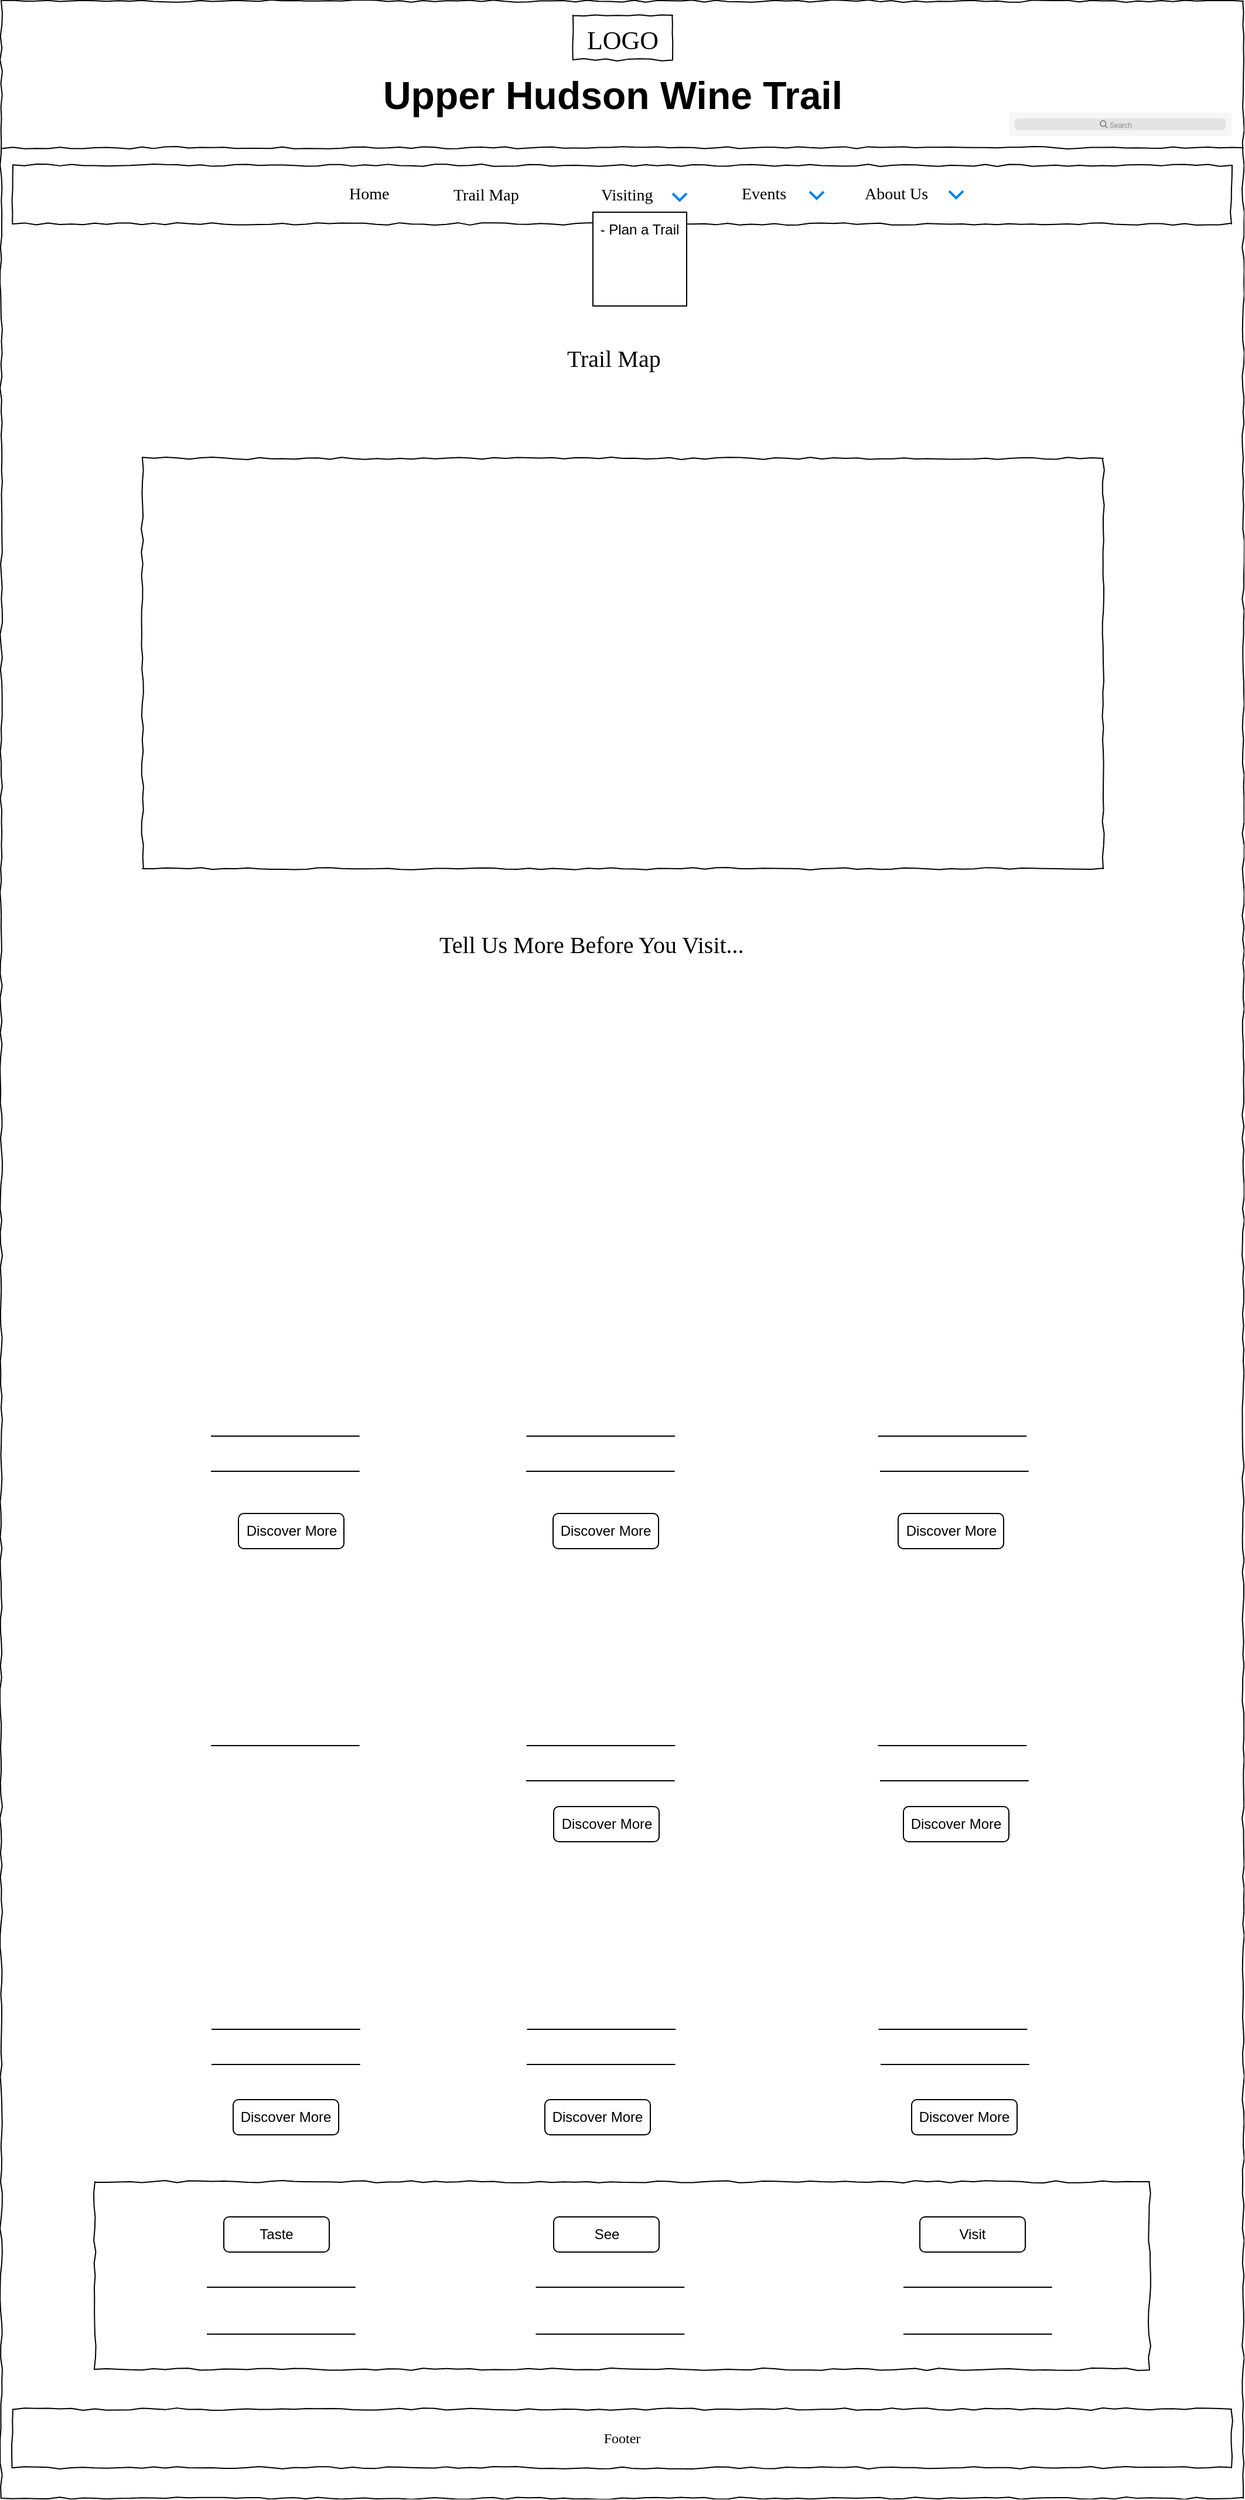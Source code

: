<mxfile version="13.6.3" type="device"><diagram name="Page-1" id="03018318-947c-dd8e-b7a3-06fadd420f32"><mxGraphModel dx="1209" dy="573" grid="1" gridSize="10" guides="1" tooltips="1" connect="1" arrows="1" fold="1" page="1" pageScale="1" pageWidth="1100" pageHeight="850" background="#ffffff" math="0" shadow="0"><root><mxCell id="0"/><mxCell id="1" parent="0"/><mxCell id="677b7b8949515195-1" value="" style="whiteSpace=wrap;html=1;rounded=0;shadow=0;labelBackgroundColor=none;strokeColor=#000000;strokeWidth=1;fillColor=none;fontFamily=Verdana;fontSize=12;fontColor=#000000;align=center;comic=1;" parent="1" vertex="1"><mxGeometry x="20" y="20" width="1060" height="2130" as="geometry"/></mxCell><mxCell id="677b7b8949515195-2" value="&lt;font style=&quot;font-size: 22px&quot;&gt;LOGO&lt;/font&gt;" style="whiteSpace=wrap;html=1;rounded=0;shadow=0;labelBackgroundColor=none;strokeWidth=1;fontFamily=Verdana;fontSize=28;align=center;comic=1;" parent="1" vertex="1"><mxGeometry x="508" y="32" width="85" height="38" as="geometry"/></mxCell><mxCell id="677b7b8949515195-8" value="" style="whiteSpace=wrap;html=1;rounded=0;shadow=0;labelBackgroundColor=none;strokeWidth=1;fillColor=none;fontFamily=Verdana;fontSize=12;align=center;comic=1;" parent="1" vertex="1"><mxGeometry x="140.5" y="410" width="820" height="350" as="geometry"/></mxCell><mxCell id="677b7b8949515195-9" value="" style="line;strokeWidth=1;html=1;rounded=0;shadow=0;labelBackgroundColor=none;fillColor=none;fontFamily=Verdana;fontSize=14;fontColor=#000000;align=center;comic=1;" parent="1" vertex="1"><mxGeometry x="20" y="140" width="1060" height="10" as="geometry"/></mxCell><mxCell id="677b7b8949515195-10" value="" style="whiteSpace=wrap;html=1;rounded=0;shadow=0;labelBackgroundColor=none;strokeWidth=1;fillColor=none;fontFamily=Verdana;fontSize=12;align=center;comic=1;" parent="1" vertex="1"><mxGeometry x="30" y="160" width="1040" height="50" as="geometry"/></mxCell><mxCell id="677b7b8949515195-11" value="Home" style="text;html=1;points=[];align=left;verticalAlign=top;spacingTop=-4;fontSize=14;fontFamily=Verdana" parent="1" vertex="1"><mxGeometry x="315" y="174" width="60" height="20" as="geometry"/></mxCell><mxCell id="677b7b8949515195-12" value="Trail Map" style="text;html=1;points=[];align=left;verticalAlign=top;spacingTop=-4;fontSize=14;fontFamily=Verdana" parent="1" vertex="1"><mxGeometry x="404" y="174.5" width="60" height="19" as="geometry"/></mxCell><mxCell id="x5q5EDNmhLwT_21sWx4b-1" value="" style="shape=image;html=1;verticalAlign=top;verticalLabelPosition=bottom;labelBackgroundColor=#ffffff;imageAspect=0;aspect=fixed;image=https://cdn3.iconfinder.com/data/icons/wpzoom-developer-icon-set/500/01-128.png" parent="1" vertex="1"><mxGeometry x="853" y="2083" width="34" height="34" as="geometry"/></mxCell><mxCell id="x5q5EDNmhLwT_21sWx4b-2" value="" style="shape=image;html=1;verticalAlign=top;verticalLabelPosition=bottom;labelBackgroundColor=#ffffff;imageAspect=0;aspect=fixed;image=https://cdn3.iconfinder.com/data/icons/picons-social/57/38-instagram-128.png" parent="1" vertex="1"><mxGeometry x="902" y="2084" width="33" height="33" as="geometry"/></mxCell><mxCell id="x5q5EDNmhLwT_21sWx4b-3" value="Events" style="text;html=1;points=[];align=left;verticalAlign=top;spacingTop=-4;fontSize=14;fontFamily=Verdana" parent="1" vertex="1"><mxGeometry x="650" y="174" width="60" height="20" as="geometry"/></mxCell><mxCell id="x5q5EDNmhLwT_21sWx4b-4" value="About Us" style="text;html=1;points=[];align=left;verticalAlign=top;spacingTop=-4;fontSize=14;fontFamily=Verdana" parent="1" vertex="1"><mxGeometry x="755" y="174" width="60" height="20" as="geometry"/></mxCell><mxCell id="x5q5EDNmhLwT_21sWx4b-41" value="Footer" style="whiteSpace=wrap;html=1;rounded=0;shadow=0;labelBackgroundColor=none;strokeWidth=1;fillColor=none;fontFamily=Verdana;fontSize=12;align=center;comic=1;" parent="1" vertex="1"><mxGeometry x="30" y="2074" width="1040" height="50" as="geometry"/></mxCell><mxCell id="Dj7FDUDoyI19KXcojeiz-5" value="" style="html=1;verticalLabelPosition=bottom;labelBackgroundColor=#ffffff;verticalAlign=top;shadow=0;dashed=0;strokeWidth=2;shape=mxgraph.ios7.misc.down;strokeColor=#0080f0;" parent="1" vertex="1"><mxGeometry x="829" y="182" width="12" height="6" as="geometry"/></mxCell><mxCell id="C7T5lcY4Xh3fgn_umm_E-2" value="" style="html=1;verticalLabelPosition=bottom;labelBackgroundColor=#ffffff;verticalAlign=top;shadow=0;dashed=0;strokeWidth=2;shape=mxgraph.ios7.misc.down;strokeColor=#0080f0;" parent="1" vertex="1"><mxGeometry x="710" y="182.5" width="12" height="6" as="geometry"/></mxCell><mxCell id="C7T5lcY4Xh3fgn_umm_E-3" value="Visiting" style="text;html=1;points=[];align=left;verticalAlign=top;spacingTop=-4;fontSize=14;fontFamily=Verdana" parent="1" vertex="1"><mxGeometry x="530" y="174.5" width="60" height="19" as="geometry"/></mxCell><mxCell id="C7T5lcY4Xh3fgn_umm_E-4" value="" style="html=1;verticalLabelPosition=bottom;labelBackgroundColor=#ffffff;verticalAlign=top;shadow=0;dashed=0;strokeWidth=2;shape=mxgraph.ios7.misc.down;strokeColor=#0080f0;" parent="1" vertex="1"><mxGeometry x="593" y="184" width="12" height="6" as="geometry"/></mxCell><mxCell id="C7T5lcY4Xh3fgn_umm_E-45" value="Tell Us More Before You Visit..." style="text;html=1;points=[];align=left;verticalAlign=top;spacingTop=-4;fontSize=20;fontFamily=Verdana" parent="1" vertex="1"><mxGeometry x="391.5" y="810" width="138.5" height="20" as="geometry"/></mxCell><mxCell id="C7T5lcY4Xh3fgn_umm_E-46" value="" style="shape=image;html=1;verticalAlign=top;verticalLabelPosition=bottom;labelBackgroundColor=#ffffff;imageAspect=0;aspect=fixed;image=https://cdn4.iconfinder.com/data/icons/ionicons/512/icon-image-128.png" parent="1" vertex="1"><mxGeometry x="199" y="1108" width="128" height="128" as="geometry"/></mxCell><mxCell id="C7T5lcY4Xh3fgn_umm_E-47" value="" style="shape=image;html=1;verticalAlign=top;verticalLabelPosition=bottom;labelBackgroundColor=#ffffff;imageAspect=0;aspect=fixed;image=https://cdn4.iconfinder.com/data/icons/ionicons/512/icon-image-128.png" parent="1" vertex="1"><mxGeometry x="471.5" y="1106" width="128" height="128" as="geometry"/></mxCell><mxCell id="C7T5lcY4Xh3fgn_umm_E-48" value="" style="shape=image;html=1;verticalAlign=top;verticalLabelPosition=bottom;labelBackgroundColor=#ffffff;imageAspect=0;aspect=fixed;image=https://cdn4.iconfinder.com/data/icons/ionicons/512/icon-image-128.png" parent="1" vertex="1"><mxGeometry x="766" y="1106" width="128" height="128" as="geometry"/></mxCell><mxCell id="C7T5lcY4Xh3fgn_umm_E-55" value="Discover More" style="rounded=1;whiteSpace=wrap;html=1;" parent="1" vertex="1"><mxGeometry x="222.5" y="1310" width="90" height="30" as="geometry"/></mxCell><mxCell id="C7T5lcY4Xh3fgn_umm_E-56" value="Discover More" style="rounded=1;whiteSpace=wrap;html=1;" parent="1" vertex="1"><mxGeometry x="491" y="1310" width="90" height="30" as="geometry"/></mxCell><mxCell id="C7T5lcY4Xh3fgn_umm_E-57" value="Discover More" style="rounded=1;whiteSpace=wrap;html=1;" parent="1" vertex="1"><mxGeometry x="785.5" y="1310" width="90" height="30" as="geometry"/></mxCell><mxCell id="C7T5lcY4Xh3fgn_umm_E-69" value="" style="endArrow=none;html=1;entryX=0;entryY=0.5;entryDx=0;entryDy=0;" parent="1" edge="1"><mxGeometry width="50" height="50" relative="1" as="geometry"><mxPoint x="199" y="1244" as="sourcePoint"/><mxPoint x="199" y="1244" as="targetPoint"/><Array as="points"><mxPoint x="330.5" y="1244"/></Array></mxGeometry></mxCell><mxCell id="C7T5lcY4Xh3fgn_umm_E-70" value="" style="endArrow=none;html=1;entryX=0;entryY=0.5;entryDx=0;entryDy=0;" parent="1" edge="1"><mxGeometry width="50" height="50" relative="1" as="geometry"><mxPoint x="199.0" y="1274" as="sourcePoint"/><mxPoint x="199.0" y="1274" as="targetPoint"/><Array as="points"><mxPoint x="330.5" y="1274"/></Array></mxGeometry></mxCell><mxCell id="C7T5lcY4Xh3fgn_umm_E-71" value="" style="endArrow=none;html=1;entryX=0;entryY=0.5;entryDx=0;entryDy=0;" parent="1" edge="1"><mxGeometry width="50" height="50" relative="1" as="geometry"><mxPoint x="468.25" y="1244" as="sourcePoint"/><mxPoint x="468.25" y="1244" as="targetPoint"/><Array as="points"><mxPoint x="599.75" y="1244"/></Array></mxGeometry></mxCell><mxCell id="C7T5lcY4Xh3fgn_umm_E-72" value="" style="endArrow=none;html=1;entryX=0;entryY=0.5;entryDx=0;entryDy=0;" parent="1" edge="1"><mxGeometry width="50" height="50" relative="1" as="geometry"><mxPoint x="468.0" y="1274" as="sourcePoint"/><mxPoint x="468.0" y="1274" as="targetPoint"/><Array as="points"><mxPoint x="599.5" y="1274"/></Array></mxGeometry></mxCell><mxCell id="C7T5lcY4Xh3fgn_umm_E-73" value="" style="endArrow=none;html=1;entryX=0;entryY=0.5;entryDx=0;entryDy=0;" parent="1" edge="1"><mxGeometry width="50" height="50" relative="1" as="geometry"><mxPoint x="768.25" y="1244" as="sourcePoint"/><mxPoint x="768.25" y="1244" as="targetPoint"/><Array as="points"><mxPoint x="899.75" y="1244"/></Array></mxGeometry></mxCell><mxCell id="C7T5lcY4Xh3fgn_umm_E-74" value="" style="endArrow=none;html=1;entryX=0;entryY=0.5;entryDx=0;entryDy=0;" parent="1" edge="1"><mxGeometry width="50" height="50" relative="1" as="geometry"><mxPoint x="770.0" y="1274" as="sourcePoint"/><mxPoint x="770.0" y="1274" as="targetPoint"/><Array as="points"><mxPoint x="901.5" y="1274"/></Array></mxGeometry></mxCell><mxCell id="C7T5lcY4Xh3fgn_umm_E-77" value="" style="shape=image;html=1;verticalAlign=top;verticalLabelPosition=bottom;labelBackgroundColor=#ffffff;imageAspect=0;aspect=fixed;image=https://cdn1.iconfinder.com/data/icons/social-black-buttons/512/youtube_v2-128.png" parent="1" vertex="1"><mxGeometry x="952" y="2085" width="30" height="30" as="geometry"/></mxCell><mxCell id="C7T5lcY4Xh3fgn_umm_E-88" value="" style="shape=rect;fillColor=#F6F6F6;strokeColor=none;" parent="1" vertex="1"><mxGeometry x="880" y="115" width="190" height="20" as="geometry"/></mxCell><mxCell id="C7T5lcY4Xh3fgn_umm_E-89" value="" style="html=1;strokeWidth=1;shadow=0;dashed=0;shape=mxgraph.ios7ui.marginRect;rx=3;ry=3;rectMargin=5;fillColor=#E4E4E4;strokeColor=none;" parent="C7T5lcY4Xh3fgn_umm_E-88" vertex="1"><mxGeometry width="190" height="20" as="geometry"/></mxCell><mxCell id="C7T5lcY4Xh3fgn_umm_E-90" value="Search" style="shape=mxgraph.ios7.icons.looking_glass;strokeColor=#878789;fillColor=none;fontColor=#878789;labelPosition=right;verticalLabelPosition=middle;align=left;verticalAlign=middle;fontSize=6;fontStyle=0;spacingTop=2;" parent="C7T5lcY4Xh3fgn_umm_E-88" vertex="1"><mxGeometry x="0.5" y="0.5" width="6" height="6" relative="1" as="geometry"><mxPoint x="-17" y="-3" as="offset"/></mxGeometry></mxCell><mxCell id="C7T5lcY4Xh3fgn_umm_E-91" value="&lt;b style=&quot;font-size: 33px&quot;&gt;&lt;font style=&quot;font-size: 33px&quot;&gt;Upper Hudson Wine Trail&lt;/font&gt;&lt;/b&gt;" style="text;html=1;strokeColor=none;fillColor=none;align=center;verticalAlign=middle;whiteSpace=wrap;rounded=0;fontSize=33;" parent="1" vertex="1"><mxGeometry x="258" y="90" width="568" height="20" as="geometry"/></mxCell><mxCell id="ebTW5YM5bdVL9LTebMaf-2" value="" style="whiteSpace=wrap;html=1;aspect=fixed;" vertex="1" parent="1"><mxGeometry x="525" y="200" width="80" height="80" as="geometry"/></mxCell><mxCell id="ebTW5YM5bdVL9LTebMaf-3" value="- Plan a Trail" style="text;html=1;strokeColor=none;fillColor=none;align=center;verticalAlign=middle;whiteSpace=wrap;rounded=0;" vertex="1" parent="1"><mxGeometry x="526" y="190" width="78" height="50" as="geometry"/></mxCell><mxCell id="ebTW5YM5bdVL9LTebMaf-5" value="" style="shape=image;html=1;verticalAlign=top;verticalLabelPosition=bottom;labelBackgroundColor=#ffffff;imageAspect=0;aspect=fixed;image=https://cdn0.iconfinder.com/data/icons/elasto-online-store/26/00-ELASTOFONT-STORE-READY_map-maker3-128.png" vertex="1" parent="1"><mxGeometry x="484" y="480" width="128" height="128" as="geometry"/></mxCell><mxCell id="ebTW5YM5bdVL9LTebMaf-6" value="Trail Map" style="text;html=1;points=[];align=left;verticalAlign=top;spacingTop=-4;fontSize=20;fontFamily=Verdana" vertex="1" parent="1"><mxGeometry x="501" y="310" width="170" height="20" as="geometry"/></mxCell><mxCell id="ebTW5YM5bdVL9LTebMaf-9" value="" style="shape=image;html=1;verticalAlign=top;verticalLabelPosition=bottom;labelBackgroundColor=#ffffff;imageAspect=0;aspect=fixed;image=https://cdn4.iconfinder.com/data/icons/ionicons/512/icon-image-128.png" vertex="1" parent="1"><mxGeometry x="471.5" y="1360" width="128" height="128" as="geometry"/></mxCell><mxCell id="ebTW5YM5bdVL9LTebMaf-10" value="" style="shape=image;html=1;verticalAlign=top;verticalLabelPosition=bottom;labelBackgroundColor=#ffffff;imageAspect=0;aspect=fixed;image=https://cdn4.iconfinder.com/data/icons/ionicons/512/icon-image-128.png" vertex="1" parent="1"><mxGeometry x="766.5" y="1360" width="128" height="128" as="geometry"/></mxCell><mxCell id="ebTW5YM5bdVL9LTebMaf-12" value="Discover More" style="rounded=1;whiteSpace=wrap;html=1;" vertex="1" parent="1"><mxGeometry x="491.5" y="1560" width="90" height="30" as="geometry"/></mxCell><mxCell id="ebTW5YM5bdVL9LTebMaf-13" value="Discover More" style="rounded=1;whiteSpace=wrap;html=1;" vertex="1" parent="1"><mxGeometry x="790" y="1560" width="90" height="30" as="geometry"/></mxCell><mxCell id="ebTW5YM5bdVL9LTebMaf-14" value="" style="endArrow=none;html=1;entryX=0;entryY=0.5;entryDx=0;entryDy=0;" edge="1" parent="1"><mxGeometry width="50" height="50" relative="1" as="geometry"><mxPoint x="199" y="1508" as="sourcePoint"/><mxPoint x="199" y="1508" as="targetPoint"/><Array as="points"><mxPoint x="330.5" y="1508"/></Array></mxGeometry></mxCell><mxCell id="ebTW5YM5bdVL9LTebMaf-16" value="" style="endArrow=none;html=1;entryX=0;entryY=0.5;entryDx=0;entryDy=0;" edge="1" parent="1"><mxGeometry width="50" height="50" relative="1" as="geometry"><mxPoint x="468.25" y="1508" as="sourcePoint"/><mxPoint x="468.25" y="1508" as="targetPoint"/><Array as="points"><mxPoint x="599.75" y="1508"/></Array></mxGeometry></mxCell><mxCell id="ebTW5YM5bdVL9LTebMaf-17" value="" style="endArrow=none;html=1;entryX=0;entryY=0.5;entryDx=0;entryDy=0;" edge="1" parent="1"><mxGeometry width="50" height="50" relative="1" as="geometry"><mxPoint x="468.0" y="1538" as="sourcePoint"/><mxPoint x="468.0" y="1538" as="targetPoint"/><Array as="points"><mxPoint x="599.5" y="1538"/></Array></mxGeometry></mxCell><mxCell id="ebTW5YM5bdVL9LTebMaf-18" value="" style="endArrow=none;html=1;entryX=0;entryY=0.5;entryDx=0;entryDy=0;" edge="1" parent="1"><mxGeometry width="50" height="50" relative="1" as="geometry"><mxPoint x="768.25" y="1508" as="sourcePoint"/><mxPoint x="768.25" y="1508" as="targetPoint"/><Array as="points"><mxPoint x="899.75" y="1508"/></Array></mxGeometry></mxCell><mxCell id="ebTW5YM5bdVL9LTebMaf-19" value="" style="endArrow=none;html=1;entryX=0;entryY=0.5;entryDx=0;entryDy=0;" edge="1" parent="1"><mxGeometry width="50" height="50" relative="1" as="geometry"><mxPoint x="770.0" y="1538" as="sourcePoint"/><mxPoint x="770.0" y="1538" as="targetPoint"/><Array as="points"><mxPoint x="901.5" y="1538"/></Array></mxGeometry></mxCell><mxCell id="ebTW5YM5bdVL9LTebMaf-22" value="" style="shape=image;html=1;verticalAlign=top;verticalLabelPosition=bottom;labelBackgroundColor=#ffffff;imageAspect=0;aspect=fixed;image=https://cdn4.iconfinder.com/data/icons/ionicons/512/icon-image-128.png" vertex="1" parent="1"><mxGeometry x="465" y="1610" width="128" height="128" as="geometry"/></mxCell><mxCell id="ebTW5YM5bdVL9LTebMaf-23" value="" style="shape=image;html=1;verticalAlign=top;verticalLabelPosition=bottom;labelBackgroundColor=#ffffff;imageAspect=0;aspect=fixed;image=https://cdn4.iconfinder.com/data/icons/ionicons/512/icon-image-128.png" vertex="1" parent="1"><mxGeometry x="771" y="1610" width="128" height="128" as="geometry"/></mxCell><mxCell id="ebTW5YM5bdVL9LTebMaf-24" value="Discover More" style="rounded=1;whiteSpace=wrap;html=1;" vertex="1" parent="1"><mxGeometry x="218" y="1810" width="90" height="30" as="geometry"/></mxCell><mxCell id="ebTW5YM5bdVL9LTebMaf-25" value="Discover More" style="rounded=1;whiteSpace=wrap;html=1;" vertex="1" parent="1"><mxGeometry x="484" y="1810" width="90" height="30" as="geometry"/></mxCell><mxCell id="ebTW5YM5bdVL9LTebMaf-26" value="Discover More" style="rounded=1;whiteSpace=wrap;html=1;" vertex="1" parent="1"><mxGeometry x="797" y="1810" width="90" height="30" as="geometry"/></mxCell><mxCell id="ebTW5YM5bdVL9LTebMaf-27" value="" style="endArrow=none;html=1;entryX=0;entryY=0.5;entryDx=0;entryDy=0;" edge="1" parent="1"><mxGeometry width="50" height="50" relative="1" as="geometry"><mxPoint x="199.5" y="1750" as="sourcePoint"/><mxPoint x="199.5" y="1750" as="targetPoint"/><Array as="points"><mxPoint x="331" y="1750"/></Array></mxGeometry></mxCell><mxCell id="ebTW5YM5bdVL9LTebMaf-28" value="" style="endArrow=none;html=1;entryX=0;entryY=0.5;entryDx=0;entryDy=0;" edge="1" parent="1"><mxGeometry width="50" height="50" relative="1" as="geometry"><mxPoint x="199.5" y="1780" as="sourcePoint"/><mxPoint x="199.5" y="1780" as="targetPoint"/><Array as="points"><mxPoint x="331" y="1780"/></Array></mxGeometry></mxCell><mxCell id="ebTW5YM5bdVL9LTebMaf-29" value="" style="endArrow=none;html=1;entryX=0;entryY=0.5;entryDx=0;entryDy=0;" edge="1" parent="1"><mxGeometry width="50" height="50" relative="1" as="geometry"><mxPoint x="468.75" y="1750" as="sourcePoint"/><mxPoint x="468.75" y="1750" as="targetPoint"/><Array as="points"><mxPoint x="600.25" y="1750"/></Array></mxGeometry></mxCell><mxCell id="ebTW5YM5bdVL9LTebMaf-30" value="" style="endArrow=none;html=1;entryX=0;entryY=0.5;entryDx=0;entryDy=0;" edge="1" parent="1"><mxGeometry width="50" height="50" relative="1" as="geometry"><mxPoint x="468.5" y="1780" as="sourcePoint"/><mxPoint x="468.5" y="1780" as="targetPoint"/><Array as="points"><mxPoint x="600" y="1780"/></Array></mxGeometry></mxCell><mxCell id="ebTW5YM5bdVL9LTebMaf-31" value="" style="endArrow=none;html=1;entryX=0;entryY=0.5;entryDx=0;entryDy=0;" edge="1" parent="1"><mxGeometry width="50" height="50" relative="1" as="geometry"><mxPoint x="768.75" y="1750" as="sourcePoint"/><mxPoint x="768.75" y="1750" as="targetPoint"/><Array as="points"><mxPoint x="900.25" y="1750"/></Array></mxGeometry></mxCell><mxCell id="ebTW5YM5bdVL9LTebMaf-32" value="" style="endArrow=none;html=1;entryX=0;entryY=0.5;entryDx=0;entryDy=0;" edge="1" parent="1"><mxGeometry width="50" height="50" relative="1" as="geometry"><mxPoint x="770.5" y="1780" as="sourcePoint"/><mxPoint x="770.5" y="1780" as="targetPoint"/><Array as="points"><mxPoint x="902" y="1780"/></Array></mxGeometry></mxCell><mxCell id="ebTW5YM5bdVL9LTebMaf-34" value="" style="whiteSpace=wrap;html=1;rounded=0;shadow=0;labelBackgroundColor=none;strokeWidth=1;fillColor=none;fontFamily=Verdana;fontSize=12;align=center;comic=1;" vertex="1" parent="1"><mxGeometry x="100" y="1880" width="900" height="160" as="geometry"/></mxCell><mxCell id="ebTW5YM5bdVL9LTebMaf-38" value="" style="endArrow=none;html=1;entryX=0;entryY=0.5;entryDx=0;entryDy=0;" edge="1" parent="1"><mxGeometry width="50" height="50" relative="1" as="geometry"><mxPoint x="195.5" y="1970" as="sourcePoint"/><mxPoint x="195.5" y="1970" as="targetPoint"/><Array as="points"><mxPoint x="327" y="1970"/></Array></mxGeometry></mxCell><mxCell id="ebTW5YM5bdVL9LTebMaf-39" value="" style="endArrow=none;html=1;entryX=0;entryY=0.5;entryDx=0;entryDy=0;" edge="1" parent="1"><mxGeometry width="50" height="50" relative="1" as="geometry"><mxPoint x="195.5" y="2010" as="sourcePoint"/><mxPoint x="195.5" y="2010" as="targetPoint"/><Array as="points"><mxPoint x="327" y="2010"/></Array></mxGeometry></mxCell><mxCell id="ebTW5YM5bdVL9LTebMaf-40" value="" style="endArrow=none;html=1;entryX=0;entryY=0.5;entryDx=0;entryDy=0;" edge="1" parent="1"><mxGeometry width="50" height="50" relative="1" as="geometry"><mxPoint x="476.25" y="1970" as="sourcePoint"/><mxPoint x="476.25" y="1970" as="targetPoint"/><Array as="points"><mxPoint x="607.75" y="1970"/></Array></mxGeometry></mxCell><mxCell id="ebTW5YM5bdVL9LTebMaf-41" value="" style="endArrow=none;html=1;entryX=0;entryY=0.5;entryDx=0;entryDy=0;" edge="1" parent="1"><mxGeometry width="50" height="50" relative="1" as="geometry"><mxPoint x="476.25" y="2010" as="sourcePoint"/><mxPoint x="476.25" y="2010" as="targetPoint"/><Array as="points"><mxPoint x="607.75" y="2010"/></Array></mxGeometry></mxCell><mxCell id="ebTW5YM5bdVL9LTebMaf-42" value="" style="endArrow=none;html=1;entryX=0;entryY=0.5;entryDx=0;entryDy=0;" edge="1" parent="1"><mxGeometry width="50" height="50" relative="1" as="geometry"><mxPoint x="790" y="1970" as="sourcePoint"/><mxPoint x="790" y="1970" as="targetPoint"/><Array as="points"><mxPoint x="921.5" y="1970"/></Array></mxGeometry></mxCell><mxCell id="ebTW5YM5bdVL9LTebMaf-43" value="" style="endArrow=none;html=1;entryX=0;entryY=0.5;entryDx=0;entryDy=0;" edge="1" parent="1"><mxGeometry width="50" height="50" relative="1" as="geometry"><mxPoint x="790" y="2010" as="sourcePoint"/><mxPoint x="790" y="2010" as="targetPoint"/><Array as="points"><mxPoint x="921.5" y="2010"/></Array></mxGeometry></mxCell><mxCell id="ebTW5YM5bdVL9LTebMaf-44" value="Taste" style="rounded=1;whiteSpace=wrap;html=1;" vertex="1" parent="1"><mxGeometry x="210" y="1910" width="90" height="30" as="geometry"/></mxCell><mxCell id="ebTW5YM5bdVL9LTebMaf-45" value="See" style="rounded=1;whiteSpace=wrap;html=1;" vertex="1" parent="1"><mxGeometry x="491.5" y="1910" width="90" height="30" as="geometry"/></mxCell><mxCell id="ebTW5YM5bdVL9LTebMaf-46" value="Visit" style="rounded=1;whiteSpace=wrap;html=1;" vertex="1" parent="1"><mxGeometry x="804" y="1910" width="90" height="30" as="geometry"/></mxCell></root></mxGraphModel></diagram></mxfile>